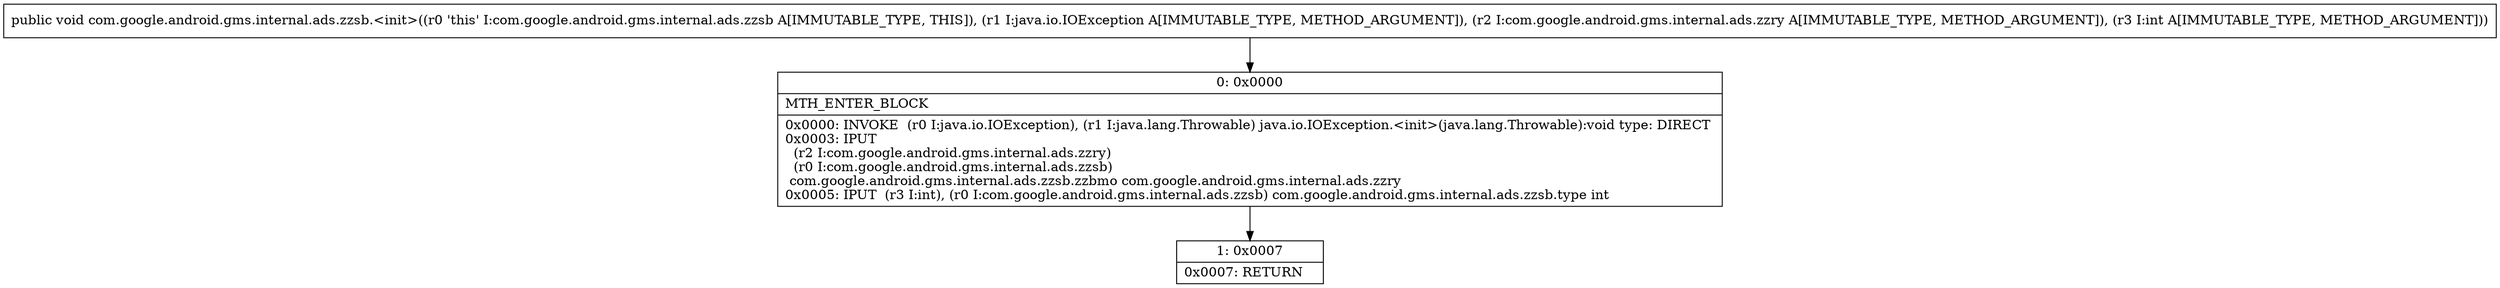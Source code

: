 digraph "CFG forcom.google.android.gms.internal.ads.zzsb.\<init\>(Ljava\/io\/IOException;Lcom\/google\/android\/gms\/internal\/ads\/zzry;I)V" {
Node_0 [shape=record,label="{0\:\ 0x0000|MTH_ENTER_BLOCK\l|0x0000: INVOKE  (r0 I:java.io.IOException), (r1 I:java.lang.Throwable) java.io.IOException.\<init\>(java.lang.Throwable):void type: DIRECT \l0x0003: IPUT  \l  (r2 I:com.google.android.gms.internal.ads.zzry)\l  (r0 I:com.google.android.gms.internal.ads.zzsb)\l com.google.android.gms.internal.ads.zzsb.zzbmo com.google.android.gms.internal.ads.zzry \l0x0005: IPUT  (r3 I:int), (r0 I:com.google.android.gms.internal.ads.zzsb) com.google.android.gms.internal.ads.zzsb.type int \l}"];
Node_1 [shape=record,label="{1\:\ 0x0007|0x0007: RETURN   \l}"];
MethodNode[shape=record,label="{public void com.google.android.gms.internal.ads.zzsb.\<init\>((r0 'this' I:com.google.android.gms.internal.ads.zzsb A[IMMUTABLE_TYPE, THIS]), (r1 I:java.io.IOException A[IMMUTABLE_TYPE, METHOD_ARGUMENT]), (r2 I:com.google.android.gms.internal.ads.zzry A[IMMUTABLE_TYPE, METHOD_ARGUMENT]), (r3 I:int A[IMMUTABLE_TYPE, METHOD_ARGUMENT])) }"];
MethodNode -> Node_0;
Node_0 -> Node_1;
}

